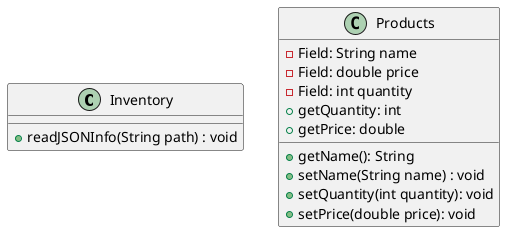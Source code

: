 @startuml
'https://plantuml.com/class-diagram
class Inventory{
+readJSONInfo(String path) : void

}
class Products
{
- Field: String name
- Field: double price
- Field: int quantity
+ getName(): String
+setName(String name) : void
+getQuantity: int
+setQuantity(int quantity): void
+getPrice: double
+setPrice(double price): void
}


@enduml